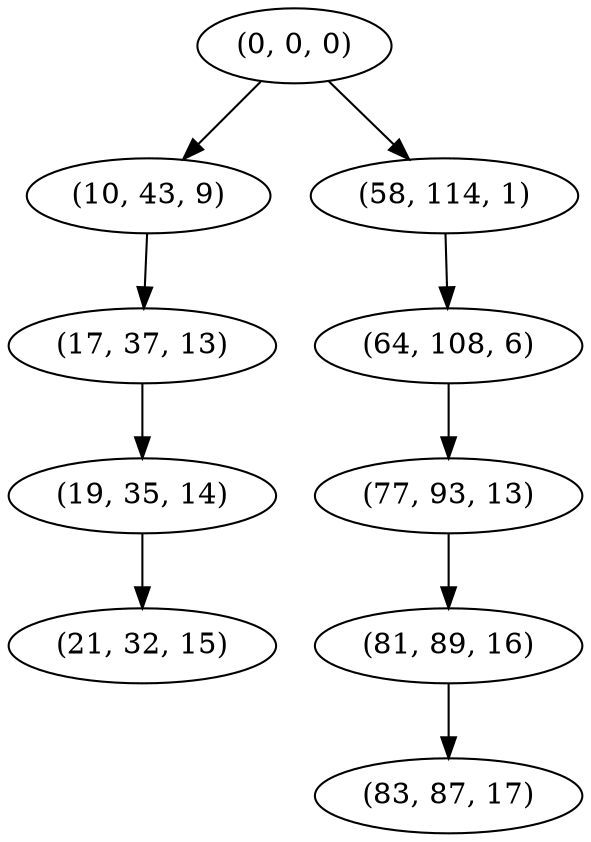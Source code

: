 digraph tree {
    "(0, 0, 0)";
    "(10, 43, 9)";
    "(17, 37, 13)";
    "(19, 35, 14)";
    "(21, 32, 15)";
    "(58, 114, 1)";
    "(64, 108, 6)";
    "(77, 93, 13)";
    "(81, 89, 16)";
    "(83, 87, 17)";
    "(0, 0, 0)" -> "(10, 43, 9)";
    "(0, 0, 0)" -> "(58, 114, 1)";
    "(10, 43, 9)" -> "(17, 37, 13)";
    "(17, 37, 13)" -> "(19, 35, 14)";
    "(19, 35, 14)" -> "(21, 32, 15)";
    "(58, 114, 1)" -> "(64, 108, 6)";
    "(64, 108, 6)" -> "(77, 93, 13)";
    "(77, 93, 13)" -> "(81, 89, 16)";
    "(81, 89, 16)" -> "(83, 87, 17)";
}
